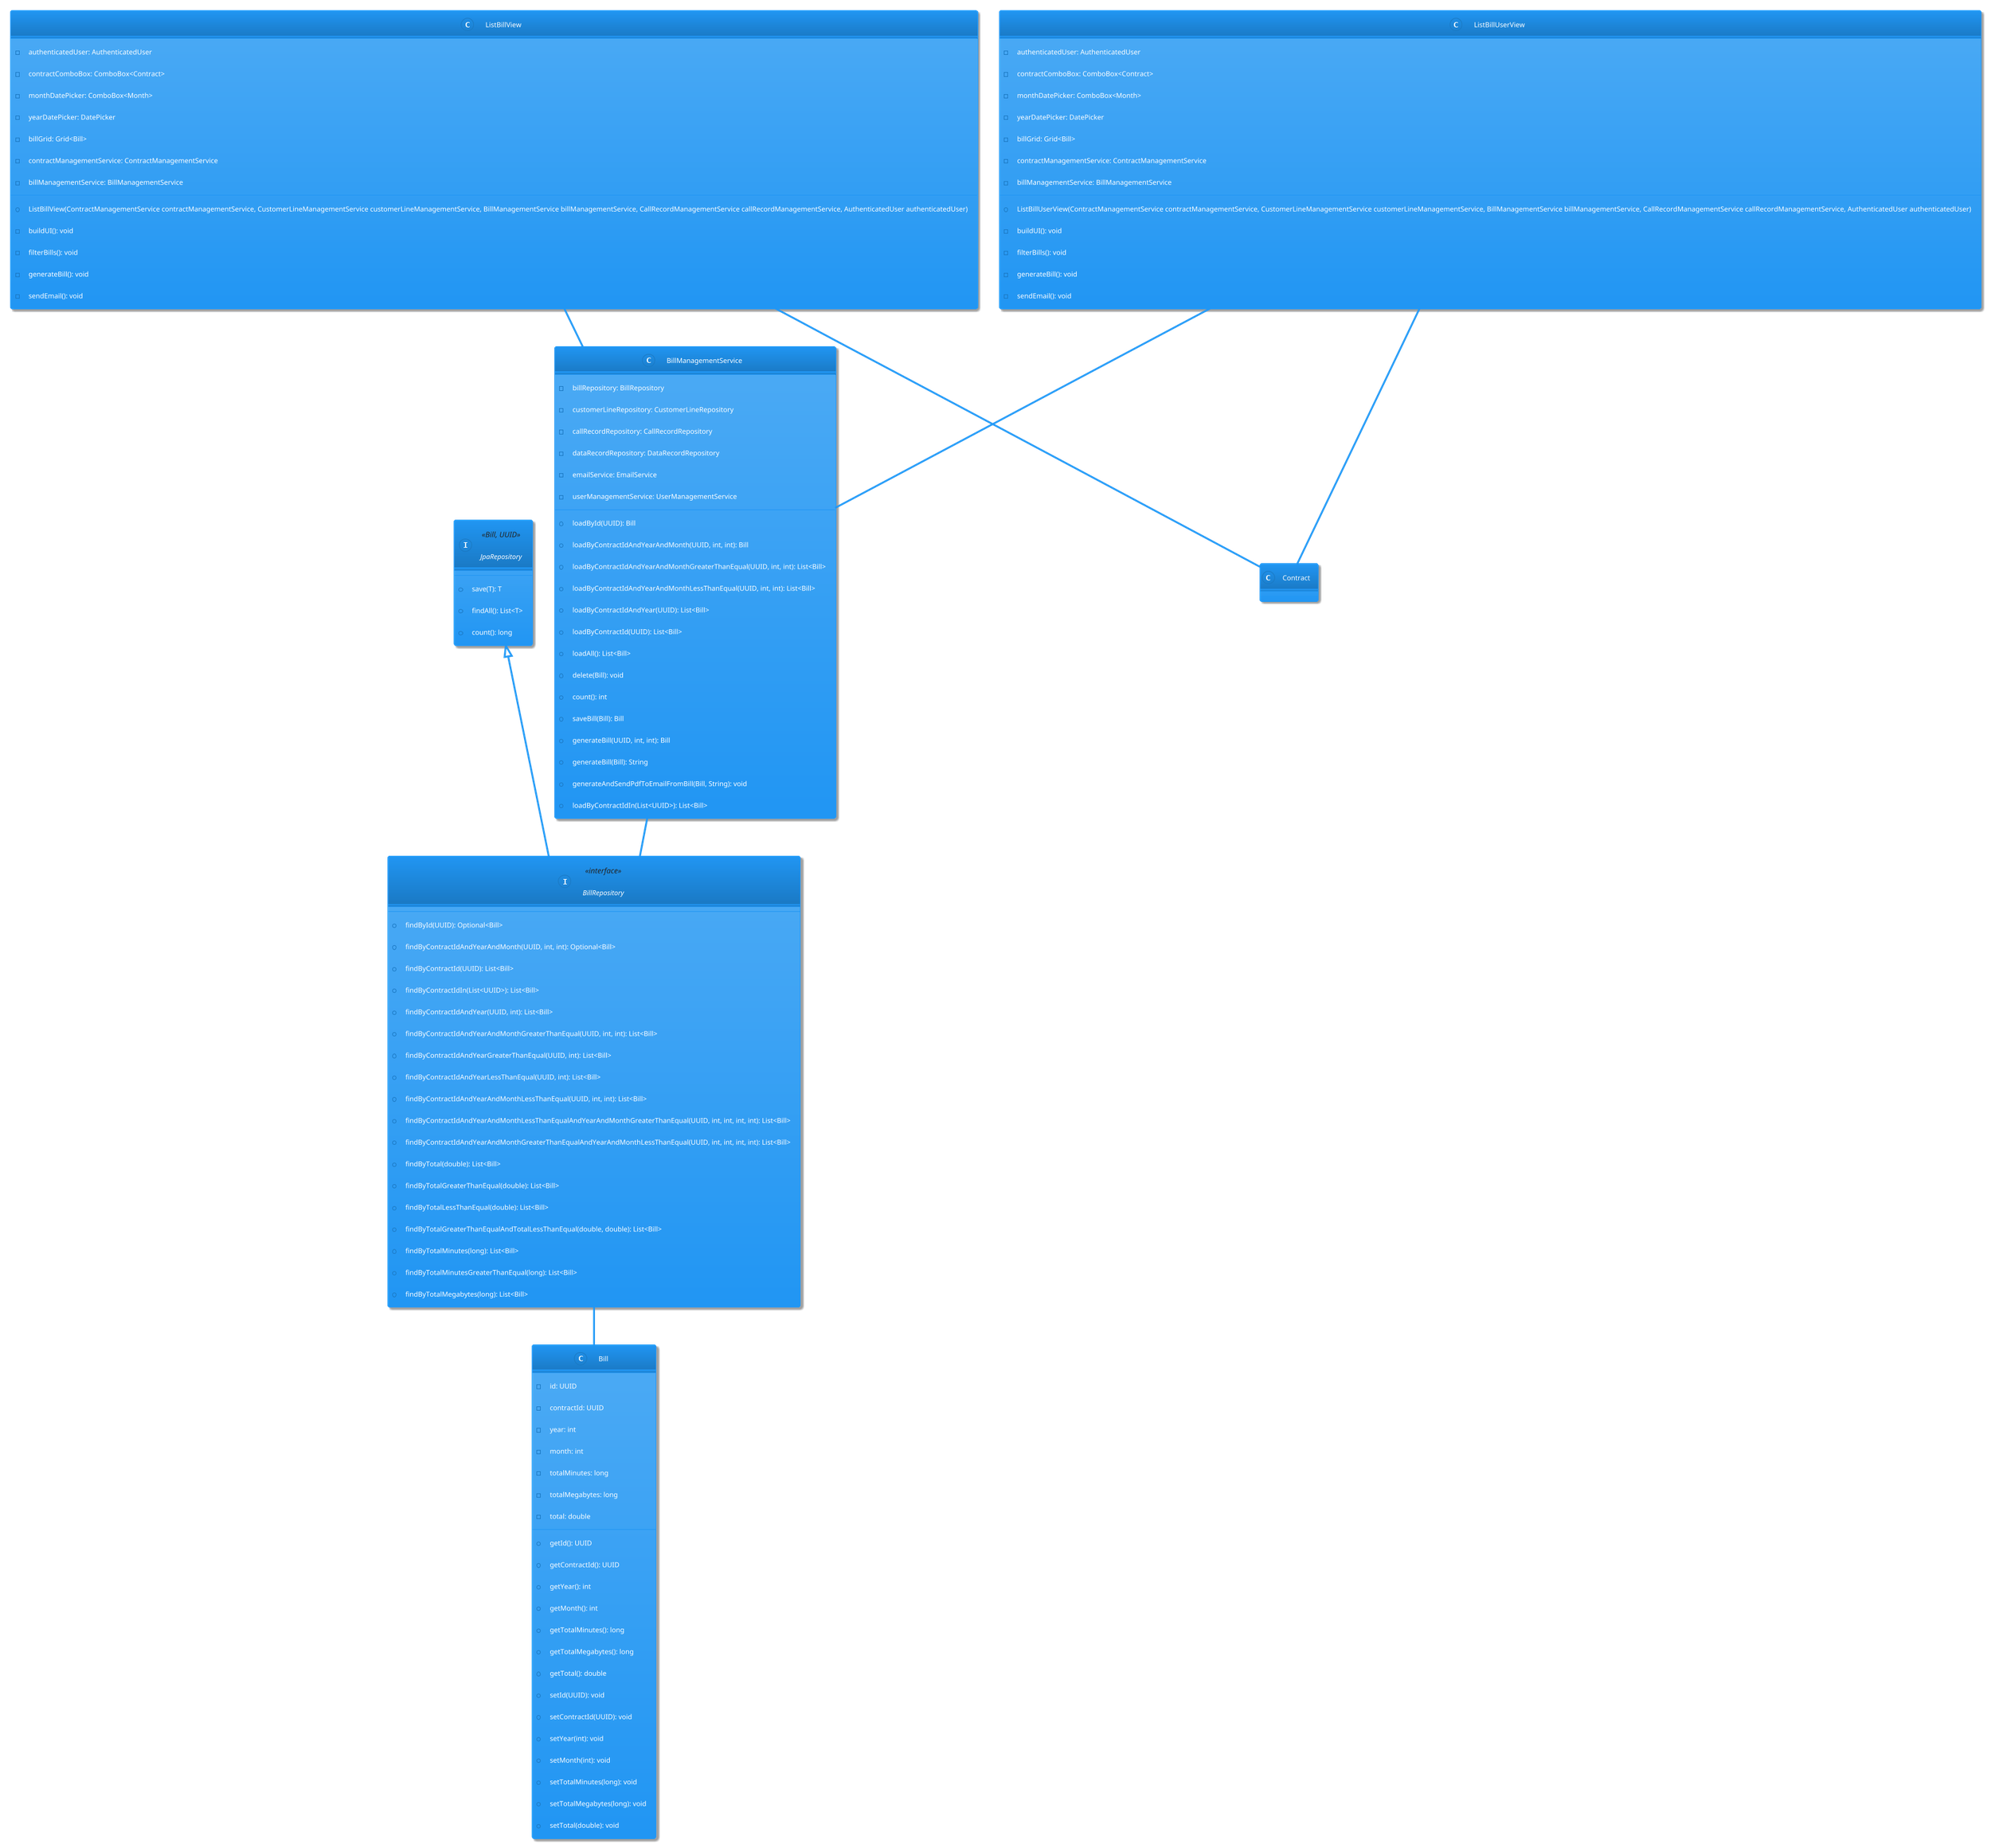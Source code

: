 @startuml

!theme materia

class Bill {
  -id: UUID
  -contractId: UUID
  -year: int
  -month: int
  -totalMinutes: long
  -totalMegabytes: long
  -total: double

  +getId(): UUID
  +getContractId(): UUID
  +getYear(): int
  +getMonth(): int
  +getTotalMinutes(): long
  +getTotalMegabytes(): long
  +getTotal(): double
  +setId(UUID): void
  +setContractId(UUID): void
  +setYear(int): void
  +setMonth(int): void
  +setTotalMinutes(long): void
  +setTotalMegabytes(long): void
  +setTotal(double): void
}

interface JpaRepository << Bill, UUID >> {
  + save(T): T
  + findAll(): List<T>
  + count(): long
}

interface BillRepository << interface >> extends JpaRepository{
  + findById(UUID): Optional<Bill>
  + findByContractIdAndYearAndMonth(UUID, int, int): Optional<Bill>
  + findByContractId(UUID): List<Bill>
  + findByContractIdIn(List<UUID>): List<Bill>
  + findByContractIdAndYear(UUID, int): List<Bill>
  + findByContractIdAndYearAndMonthGreaterThanEqual(UUID, int, int): List<Bill>
  + findByContractIdAndYearGreaterThanEqual(UUID, int): List<Bill>
  + findByContractIdAndYearLessThanEqual(UUID, int): List<Bill>
  + findByContractIdAndYearAndMonthLessThanEqual(UUID, int, int): List<Bill>
  + findByContractIdAndYearAndMonthLessThanEqualAndYearAndMonthGreaterThanEqual(UUID, int, int, int, int): List<Bill>
  + findByContractIdAndYearAndMonthGreaterThanEqualAndYearAndMonthLessThanEqual(UUID, int, int, int, int): List<Bill>
  + findByTotal(double): List<Bill>
  + findByTotalGreaterThanEqual(double): List<Bill>
  + findByTotalLessThanEqual(double): List<Bill>
  + findByTotalGreaterThanEqualAndTotalLessThanEqual(double, double): List<Bill>
  + findByTotalMinutes(long): List<Bill>
  + findByTotalMinutesGreaterThanEqual(long): List<Bill>
  + findByTotalMegabytes(long): List<Bill>
}

class BillManagementService {
  -billRepository: BillRepository
  -customerLineRepository: CustomerLineRepository
  -callRecordRepository: CallRecordRepository
  -dataRecordRepository: DataRecordRepository
  -emailService: EmailService
  -userManagementService: UserManagementService

  +loadById(UUID): Bill
  +loadByContractIdAndYearAndMonth(UUID, int, int): Bill
  +loadByContractIdAndYearAndMonthGreaterThanEqual(UUID, int, int): List<Bill>
  +loadByContractIdAndYearAndMonthLessThanEqual(UUID, int, int): List<Bill>
  +loadByContractIdAndYear(UUID): List<Bill>
  +loadByContractId(UUID): List<Bill>
  +loadAll(): List<Bill>
  +delete(Bill): void
  +count(): int
  +saveBill(Bill): Bill
  +generateBill(UUID, int, int): Bill
  +generateBill(Bill): String
  +generateAndSendPdfToEmailFromBill(Bill, String): void
  +loadByContractIdIn(List<UUID>): List<Bill>
}

class ListBillView {
  -authenticatedUser: AuthenticatedUser
  -contractComboBox: ComboBox<Contract>
  -monthDatePicker: ComboBox<Month>
  -yearDatePicker: DatePicker
  -billGrid: Grid<Bill>
  -contractManagementService: ContractManagementService
  -billManagementService: BillManagementService

  +ListBillView(ContractManagementService contractManagementService, CustomerLineManagementService customerLineManagementService, BillManagementService billManagementService, CallRecordManagementService callRecordManagementService, AuthenticatedUser authenticatedUser)
  -buildUI(): void
  -filterBills(): void
  -generateBill(): void
  -sendEmail(): void
}

class ListBillUserView {
  -authenticatedUser: AuthenticatedUser
  -contractComboBox: ComboBox<Contract>
  -monthDatePicker: ComboBox<Month>
  -yearDatePicker: DatePicker
  -billGrid: Grid<Bill>
  -contractManagementService: ContractManagementService
  -billManagementService: BillManagementService

  +ListBillUserView(ContractManagementService contractManagementService, CustomerLineManagementService customerLineManagementService, BillManagementService billManagementService, CallRecordManagementService callRecordManagementService, AuthenticatedUser authenticatedUser)
  -buildUI(): void
  -filterBills(): void
  -generateBill(): void
  -sendEmail(): void
}

ListBillView -- BillManagementService
ListBillView -- Contract

ListBillUserView -- BillManagementService
ListBillUserView -- Contract

BillRepository -- Bill
BillManagementService -- BillRepository

@enduml